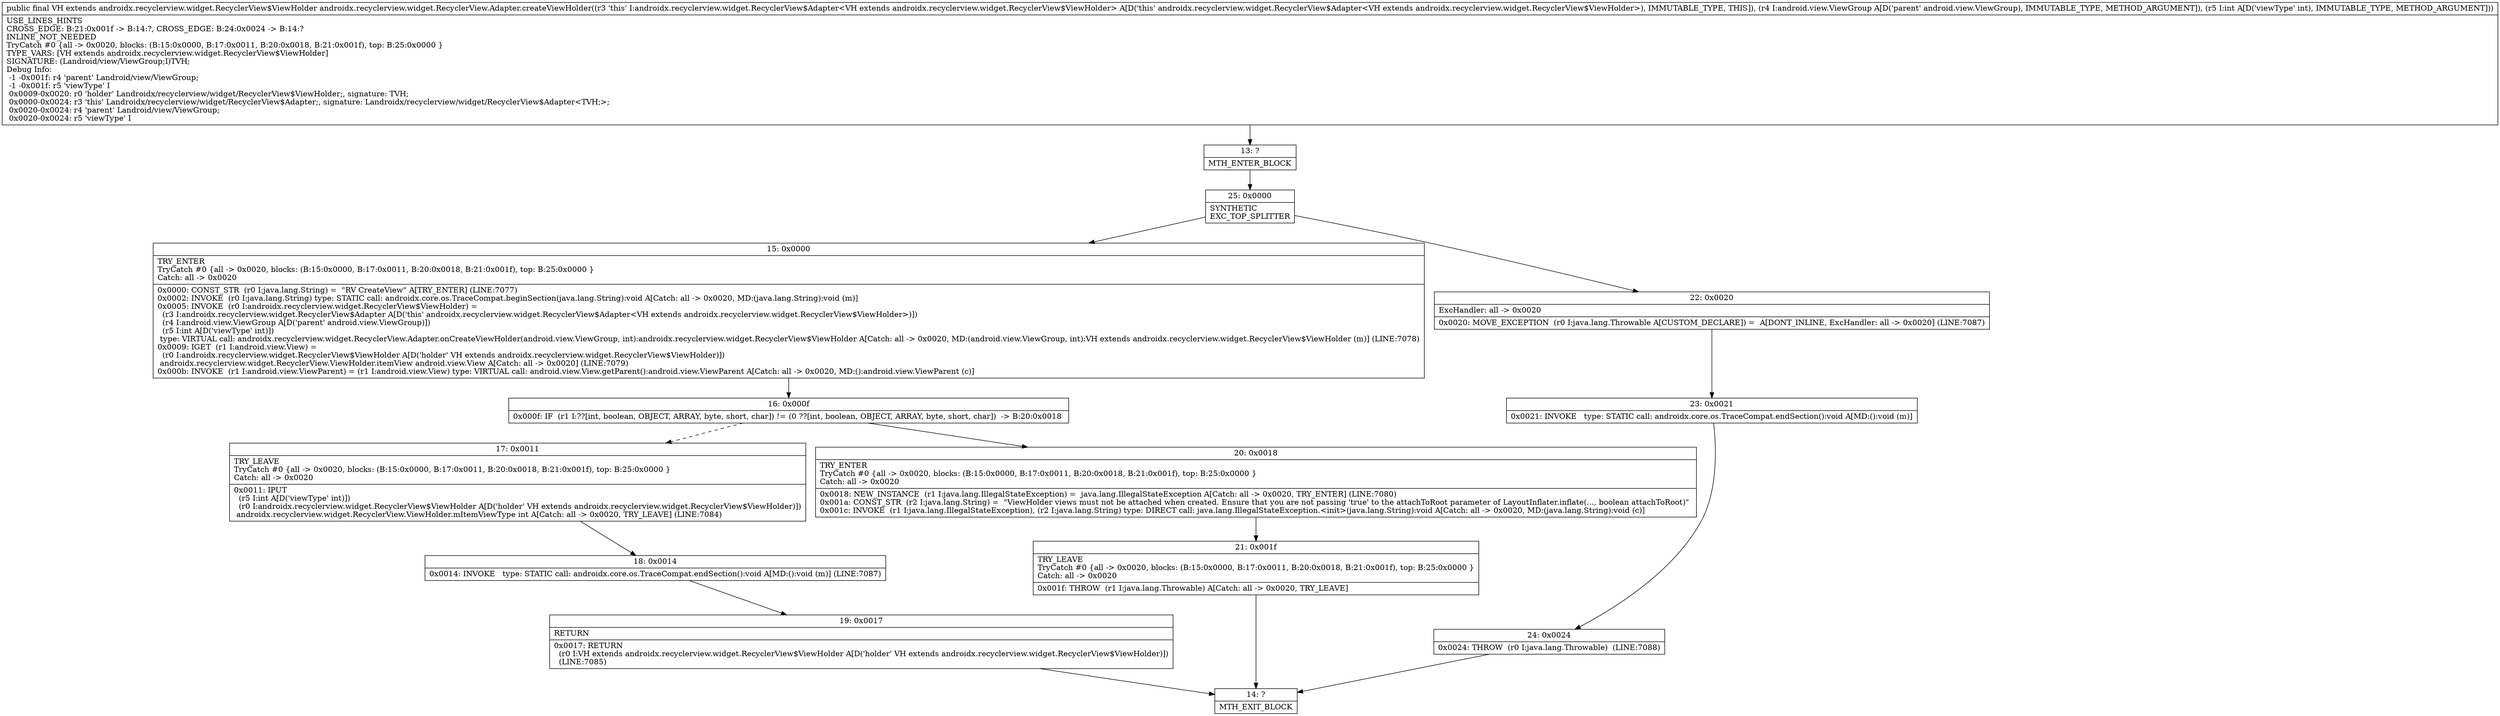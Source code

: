 digraph "CFG forandroidx.recyclerview.widget.RecyclerView.Adapter.createViewHolder(Landroid\/view\/ViewGroup;I)Landroidx\/recyclerview\/widget\/RecyclerView$ViewHolder;" {
Node_13 [shape=record,label="{13\:\ ?|MTH_ENTER_BLOCK\l}"];
Node_25 [shape=record,label="{25\:\ 0x0000|SYNTHETIC\lEXC_TOP_SPLITTER\l}"];
Node_15 [shape=record,label="{15\:\ 0x0000|TRY_ENTER\lTryCatch #0 \{all \-\> 0x0020, blocks: (B:15:0x0000, B:17:0x0011, B:20:0x0018, B:21:0x001f), top: B:25:0x0000 \}\lCatch: all \-\> 0x0020\l|0x0000: CONST_STR  (r0 I:java.lang.String) =  \"RV CreateView\" A[TRY_ENTER] (LINE:7077)\l0x0002: INVOKE  (r0 I:java.lang.String) type: STATIC call: androidx.core.os.TraceCompat.beginSection(java.lang.String):void A[Catch: all \-\> 0x0020, MD:(java.lang.String):void (m)]\l0x0005: INVOKE  (r0 I:androidx.recyclerview.widget.RecyclerView$ViewHolder) = \l  (r3 I:androidx.recyclerview.widget.RecyclerView$Adapter A[D('this' androidx.recyclerview.widget.RecyclerView$Adapter\<VH extends androidx.recyclerview.widget.RecyclerView$ViewHolder\>)])\l  (r4 I:android.view.ViewGroup A[D('parent' android.view.ViewGroup)])\l  (r5 I:int A[D('viewType' int)])\l type: VIRTUAL call: androidx.recyclerview.widget.RecyclerView.Adapter.onCreateViewHolder(android.view.ViewGroup, int):androidx.recyclerview.widget.RecyclerView$ViewHolder A[Catch: all \-\> 0x0020, MD:(android.view.ViewGroup, int):VH extends androidx.recyclerview.widget.RecyclerView$ViewHolder (m)] (LINE:7078)\l0x0009: IGET  (r1 I:android.view.View) = \l  (r0 I:androidx.recyclerview.widget.RecyclerView$ViewHolder A[D('holder' VH extends androidx.recyclerview.widget.RecyclerView$ViewHolder)])\l androidx.recyclerview.widget.RecyclerView.ViewHolder.itemView android.view.View A[Catch: all \-\> 0x0020] (LINE:7079)\l0x000b: INVOKE  (r1 I:android.view.ViewParent) = (r1 I:android.view.View) type: VIRTUAL call: android.view.View.getParent():android.view.ViewParent A[Catch: all \-\> 0x0020, MD:():android.view.ViewParent (c)]\l}"];
Node_16 [shape=record,label="{16\:\ 0x000f|0x000f: IF  (r1 I:??[int, boolean, OBJECT, ARRAY, byte, short, char]) != (0 ??[int, boolean, OBJECT, ARRAY, byte, short, char])  \-\> B:20:0x0018 \l}"];
Node_17 [shape=record,label="{17\:\ 0x0011|TRY_LEAVE\lTryCatch #0 \{all \-\> 0x0020, blocks: (B:15:0x0000, B:17:0x0011, B:20:0x0018, B:21:0x001f), top: B:25:0x0000 \}\lCatch: all \-\> 0x0020\l|0x0011: IPUT  \l  (r5 I:int A[D('viewType' int)])\l  (r0 I:androidx.recyclerview.widget.RecyclerView$ViewHolder A[D('holder' VH extends androidx.recyclerview.widget.RecyclerView$ViewHolder)])\l androidx.recyclerview.widget.RecyclerView.ViewHolder.mItemViewType int A[Catch: all \-\> 0x0020, TRY_LEAVE] (LINE:7084)\l}"];
Node_18 [shape=record,label="{18\:\ 0x0014|0x0014: INVOKE   type: STATIC call: androidx.core.os.TraceCompat.endSection():void A[MD:():void (m)] (LINE:7087)\l}"];
Node_19 [shape=record,label="{19\:\ 0x0017|RETURN\l|0x0017: RETURN  \l  (r0 I:VH extends androidx.recyclerview.widget.RecyclerView$ViewHolder A[D('holder' VH extends androidx.recyclerview.widget.RecyclerView$ViewHolder)])\l  (LINE:7085)\l}"];
Node_14 [shape=record,label="{14\:\ ?|MTH_EXIT_BLOCK\l}"];
Node_20 [shape=record,label="{20\:\ 0x0018|TRY_ENTER\lTryCatch #0 \{all \-\> 0x0020, blocks: (B:15:0x0000, B:17:0x0011, B:20:0x0018, B:21:0x001f), top: B:25:0x0000 \}\lCatch: all \-\> 0x0020\l|0x0018: NEW_INSTANCE  (r1 I:java.lang.IllegalStateException) =  java.lang.IllegalStateException A[Catch: all \-\> 0x0020, TRY_ENTER] (LINE:7080)\l0x001a: CONST_STR  (r2 I:java.lang.String) =  \"ViewHolder views must not be attached when created. Ensure that you are not passing 'true' to the attachToRoot parameter of LayoutInflater.inflate(..., boolean attachToRoot)\" \l0x001c: INVOKE  (r1 I:java.lang.IllegalStateException), (r2 I:java.lang.String) type: DIRECT call: java.lang.IllegalStateException.\<init\>(java.lang.String):void A[Catch: all \-\> 0x0020, MD:(java.lang.String):void (c)]\l}"];
Node_21 [shape=record,label="{21\:\ 0x001f|TRY_LEAVE\lTryCatch #0 \{all \-\> 0x0020, blocks: (B:15:0x0000, B:17:0x0011, B:20:0x0018, B:21:0x001f), top: B:25:0x0000 \}\lCatch: all \-\> 0x0020\l|0x001f: THROW  (r1 I:java.lang.Throwable) A[Catch: all \-\> 0x0020, TRY_LEAVE]\l}"];
Node_22 [shape=record,label="{22\:\ 0x0020|ExcHandler: all \-\> 0x0020\l|0x0020: MOVE_EXCEPTION  (r0 I:java.lang.Throwable A[CUSTOM_DECLARE]) =  A[DONT_INLINE, ExcHandler: all \-\> 0x0020] (LINE:7087)\l}"];
Node_23 [shape=record,label="{23\:\ 0x0021|0x0021: INVOKE   type: STATIC call: androidx.core.os.TraceCompat.endSection():void A[MD:():void (m)]\l}"];
Node_24 [shape=record,label="{24\:\ 0x0024|0x0024: THROW  (r0 I:java.lang.Throwable)  (LINE:7088)\l}"];
MethodNode[shape=record,label="{public final VH extends androidx.recyclerview.widget.RecyclerView$ViewHolder androidx.recyclerview.widget.RecyclerView.Adapter.createViewHolder((r3 'this' I:androidx.recyclerview.widget.RecyclerView$Adapter\<VH extends androidx.recyclerview.widget.RecyclerView$ViewHolder\> A[D('this' androidx.recyclerview.widget.RecyclerView$Adapter\<VH extends androidx.recyclerview.widget.RecyclerView$ViewHolder\>), IMMUTABLE_TYPE, THIS]), (r4 I:android.view.ViewGroup A[D('parent' android.view.ViewGroup), IMMUTABLE_TYPE, METHOD_ARGUMENT]), (r5 I:int A[D('viewType' int), IMMUTABLE_TYPE, METHOD_ARGUMENT]))  | USE_LINES_HINTS\lCROSS_EDGE: B:21:0x001f \-\> B:14:?, CROSS_EDGE: B:24:0x0024 \-\> B:14:?\lINLINE_NOT_NEEDED\lTryCatch #0 \{all \-\> 0x0020, blocks: (B:15:0x0000, B:17:0x0011, B:20:0x0018, B:21:0x001f), top: B:25:0x0000 \}\lTYPE_VARS: [VH extends androidx.recyclerview.widget.RecyclerView$ViewHolder]\lSIGNATURE: (Landroid\/view\/ViewGroup;I)TVH;\lDebug Info:\l  \-1 \-0x001f: r4 'parent' Landroid\/view\/ViewGroup;\l  \-1 \-0x001f: r5 'viewType' I\l  0x0009\-0x0020: r0 'holder' Landroidx\/recyclerview\/widget\/RecyclerView$ViewHolder;, signature: TVH;\l  0x0000\-0x0024: r3 'this' Landroidx\/recyclerview\/widget\/RecyclerView$Adapter;, signature: Landroidx\/recyclerview\/widget\/RecyclerView$Adapter\<TVH;\>;\l  0x0020\-0x0024: r4 'parent' Landroid\/view\/ViewGroup;\l  0x0020\-0x0024: r5 'viewType' I\l}"];
MethodNode -> Node_13;Node_13 -> Node_25;
Node_25 -> Node_15;
Node_25 -> Node_22;
Node_15 -> Node_16;
Node_16 -> Node_17[style=dashed];
Node_16 -> Node_20;
Node_17 -> Node_18;
Node_18 -> Node_19;
Node_19 -> Node_14;
Node_20 -> Node_21;
Node_21 -> Node_14;
Node_22 -> Node_23;
Node_23 -> Node_24;
Node_24 -> Node_14;
}

